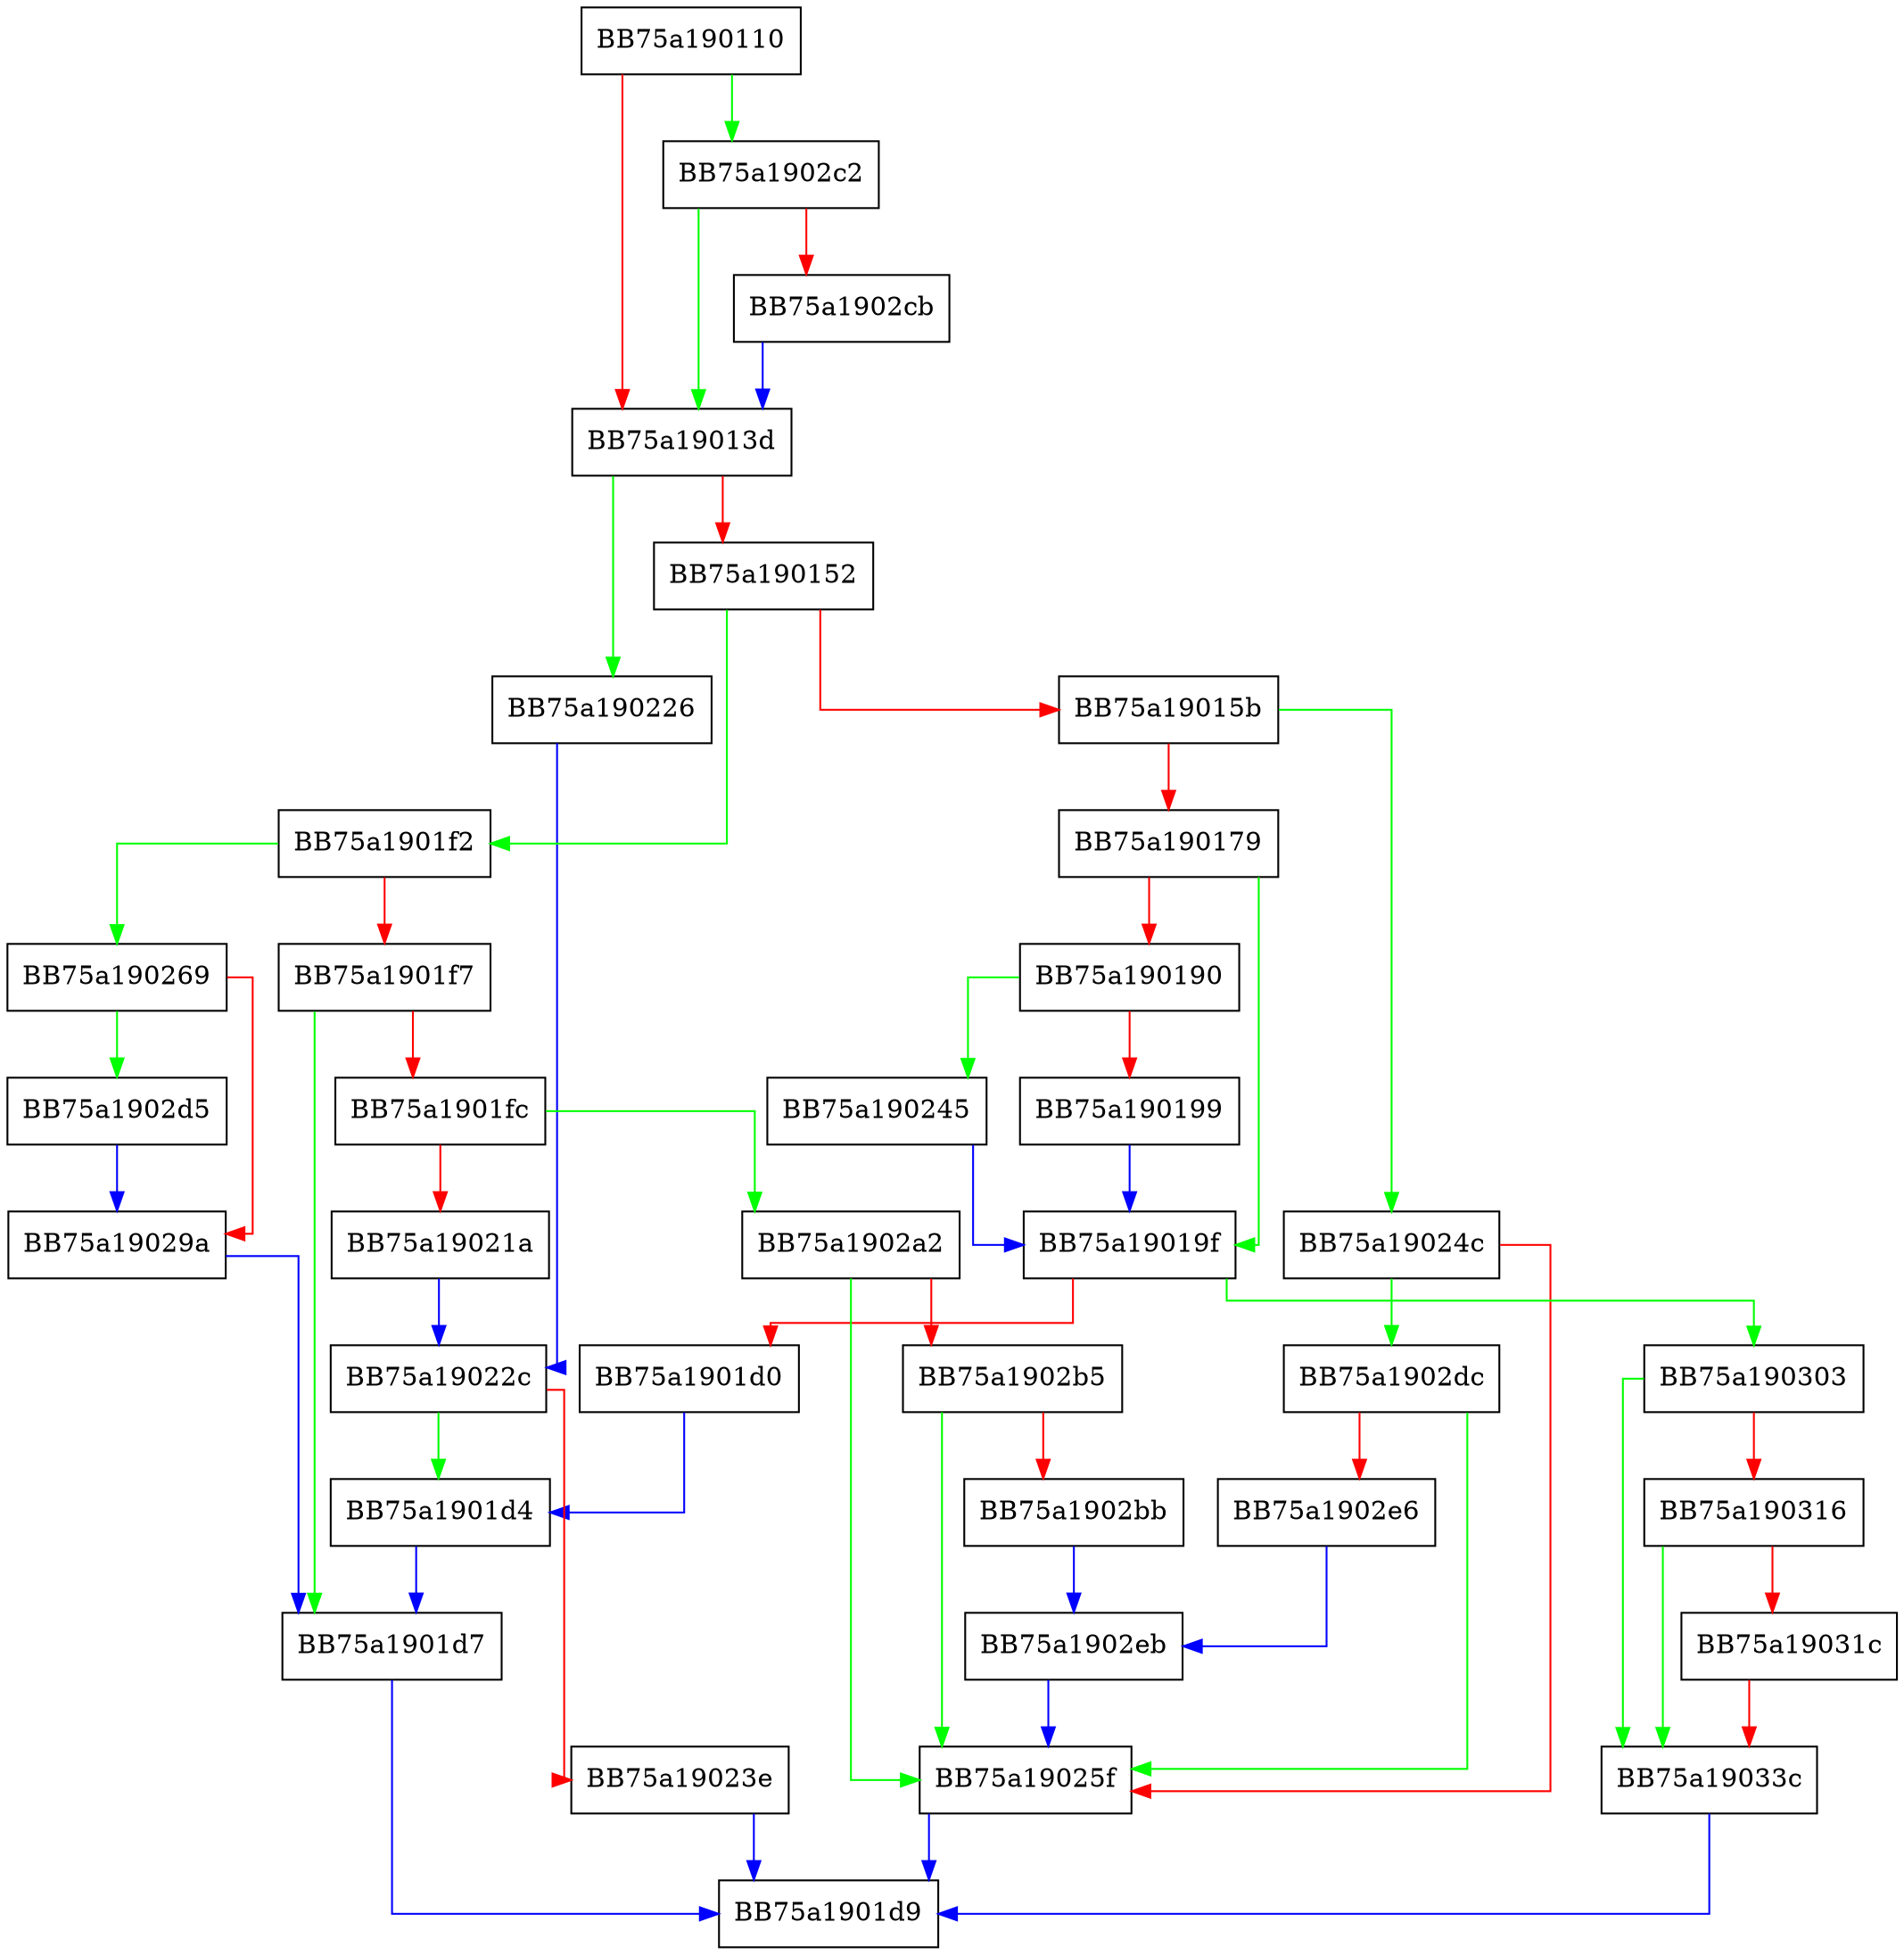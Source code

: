 digraph Read {
  node [shape="box"];
  graph [splines=ortho];
  BB75a190110 -> BB75a1902c2 [color="green"];
  BB75a190110 -> BB75a19013d [color="red"];
  BB75a19013d -> BB75a190226 [color="green"];
  BB75a19013d -> BB75a190152 [color="red"];
  BB75a190152 -> BB75a1901f2 [color="green"];
  BB75a190152 -> BB75a19015b [color="red"];
  BB75a19015b -> BB75a19024c [color="green"];
  BB75a19015b -> BB75a190179 [color="red"];
  BB75a190179 -> BB75a19019f [color="green"];
  BB75a190179 -> BB75a190190 [color="red"];
  BB75a190190 -> BB75a190245 [color="green"];
  BB75a190190 -> BB75a190199 [color="red"];
  BB75a190199 -> BB75a19019f [color="blue"];
  BB75a19019f -> BB75a190303 [color="green"];
  BB75a19019f -> BB75a1901d0 [color="red"];
  BB75a1901d0 -> BB75a1901d4 [color="blue"];
  BB75a1901d4 -> BB75a1901d7 [color="blue"];
  BB75a1901d7 -> BB75a1901d9 [color="blue"];
  BB75a1901f2 -> BB75a190269 [color="green"];
  BB75a1901f2 -> BB75a1901f7 [color="red"];
  BB75a1901f7 -> BB75a1901d7 [color="green"];
  BB75a1901f7 -> BB75a1901fc [color="red"];
  BB75a1901fc -> BB75a1902a2 [color="green"];
  BB75a1901fc -> BB75a19021a [color="red"];
  BB75a19021a -> BB75a19022c [color="blue"];
  BB75a190226 -> BB75a19022c [color="blue"];
  BB75a19022c -> BB75a1901d4 [color="green"];
  BB75a19022c -> BB75a19023e [color="red"];
  BB75a19023e -> BB75a1901d9 [color="blue"];
  BB75a190245 -> BB75a19019f [color="blue"];
  BB75a19024c -> BB75a1902dc [color="green"];
  BB75a19024c -> BB75a19025f [color="red"];
  BB75a19025f -> BB75a1901d9 [color="blue"];
  BB75a190269 -> BB75a1902d5 [color="green"];
  BB75a190269 -> BB75a19029a [color="red"];
  BB75a19029a -> BB75a1901d7 [color="blue"];
  BB75a1902a2 -> BB75a19025f [color="green"];
  BB75a1902a2 -> BB75a1902b5 [color="red"];
  BB75a1902b5 -> BB75a19025f [color="green"];
  BB75a1902b5 -> BB75a1902bb [color="red"];
  BB75a1902bb -> BB75a1902eb [color="blue"];
  BB75a1902c2 -> BB75a19013d [color="green"];
  BB75a1902c2 -> BB75a1902cb [color="red"];
  BB75a1902cb -> BB75a19013d [color="blue"];
  BB75a1902d5 -> BB75a19029a [color="blue"];
  BB75a1902dc -> BB75a19025f [color="green"];
  BB75a1902dc -> BB75a1902e6 [color="red"];
  BB75a1902e6 -> BB75a1902eb [color="blue"];
  BB75a1902eb -> BB75a19025f [color="blue"];
  BB75a190303 -> BB75a19033c [color="green"];
  BB75a190303 -> BB75a190316 [color="red"];
  BB75a190316 -> BB75a19033c [color="green"];
  BB75a190316 -> BB75a19031c [color="red"];
  BB75a19031c -> BB75a19033c [color="red"];
  BB75a19033c -> BB75a1901d9 [color="blue"];
}
